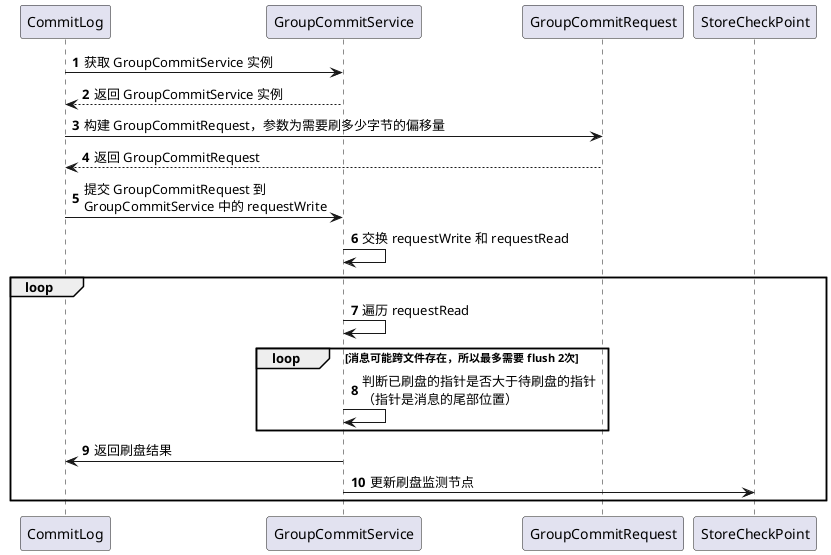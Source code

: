 @startuml
'https://plantuml.com/sequence-diagram

autonumber

CommitLog -> GroupCommitService: 获取 GroupCommitService 实例
GroupCommitService --> CommitLog: 返回 GroupCommitService 实例
CommitLog -> GroupCommitRequest: 构建 GroupCommitRequest，参数为需要刷多少字节的偏移量
GroupCommitRequest --> CommitLog: 返回 GroupCommitRequest
CommitLog -> GroupCommitService: 提交 GroupCommitRequest 到 \nGroupCommitService 中的 requestWrite
GroupCommitService -> GroupCommitService: 交换 requestWrite 和 requestRead
loop
GroupCommitService -> GroupCommitService: 遍历 requestRead
loop 消息可能跨文件存在，所以最多需要 flush 2次
GroupCommitService -> GroupCommitService: 判断已刷盘的指针是否大于待刷盘的指针\n（指针是消息的尾部位置）
end
GroupCommitService -> CommitLog: 返回刷盘结果
GroupCommitService -> StoreCheckPoint: 更新刷盘监测节点
end
@enduml